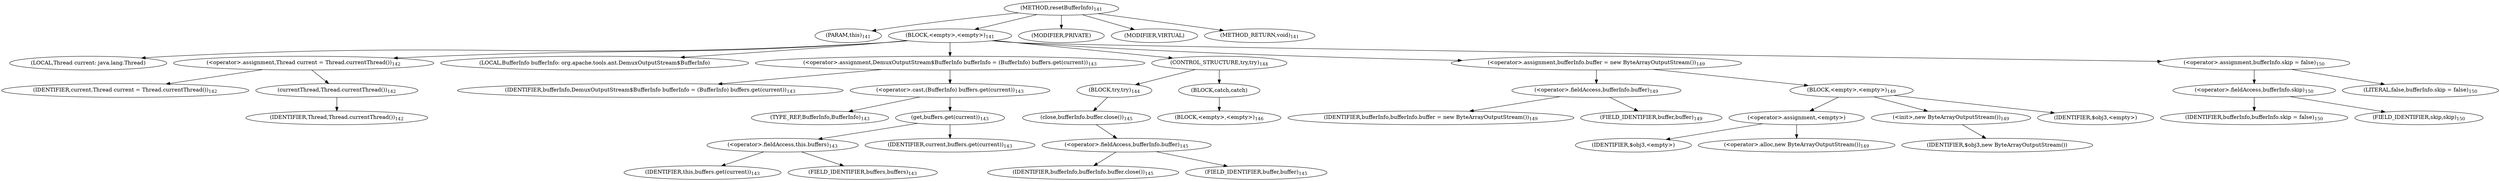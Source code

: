 digraph "resetBufferInfo" {  
"146" [label = <(METHOD,resetBufferInfo)<SUB>141</SUB>> ]
"147" [label = <(PARAM,this)<SUB>141</SUB>> ]
"148" [label = <(BLOCK,&lt;empty&gt;,&lt;empty&gt;)<SUB>141</SUB>> ]
"149" [label = <(LOCAL,Thread current: java.lang.Thread)> ]
"150" [label = <(&lt;operator&gt;.assignment,Thread current = Thread.currentThread())<SUB>142</SUB>> ]
"151" [label = <(IDENTIFIER,current,Thread current = Thread.currentThread())<SUB>142</SUB>> ]
"152" [label = <(currentThread,Thread.currentThread())<SUB>142</SUB>> ]
"153" [label = <(IDENTIFIER,Thread,Thread.currentThread())<SUB>142</SUB>> ]
"154" [label = <(LOCAL,BufferInfo bufferInfo: org.apache.tools.ant.DemuxOutputStream$BufferInfo)> ]
"155" [label = <(&lt;operator&gt;.assignment,DemuxOutputStream$BufferInfo bufferInfo = (BufferInfo) buffers.get(current))<SUB>143</SUB>> ]
"156" [label = <(IDENTIFIER,bufferInfo,DemuxOutputStream$BufferInfo bufferInfo = (BufferInfo) buffers.get(current))<SUB>143</SUB>> ]
"157" [label = <(&lt;operator&gt;.cast,(BufferInfo) buffers.get(current))<SUB>143</SUB>> ]
"158" [label = <(TYPE_REF,BufferInfo,BufferInfo)<SUB>143</SUB>> ]
"159" [label = <(get,buffers.get(current))<SUB>143</SUB>> ]
"160" [label = <(&lt;operator&gt;.fieldAccess,this.buffers)<SUB>143</SUB>> ]
"161" [label = <(IDENTIFIER,this,buffers.get(current))<SUB>143</SUB>> ]
"162" [label = <(FIELD_IDENTIFIER,buffers,buffers)<SUB>143</SUB>> ]
"163" [label = <(IDENTIFIER,current,buffers.get(current))<SUB>143</SUB>> ]
"164" [label = <(CONTROL_STRUCTURE,try,try)<SUB>144</SUB>> ]
"165" [label = <(BLOCK,try,try)<SUB>144</SUB>> ]
"166" [label = <(close,bufferInfo.buffer.close())<SUB>145</SUB>> ]
"167" [label = <(&lt;operator&gt;.fieldAccess,bufferInfo.buffer)<SUB>145</SUB>> ]
"168" [label = <(IDENTIFIER,bufferInfo,bufferInfo.buffer.close())<SUB>145</SUB>> ]
"169" [label = <(FIELD_IDENTIFIER,buffer,buffer)<SUB>145</SUB>> ]
"170" [label = <(BLOCK,catch,catch)> ]
"171" [label = <(BLOCK,&lt;empty&gt;,&lt;empty&gt;)<SUB>146</SUB>> ]
"172" [label = <(&lt;operator&gt;.assignment,bufferInfo.buffer = new ByteArrayOutputStream())<SUB>149</SUB>> ]
"173" [label = <(&lt;operator&gt;.fieldAccess,bufferInfo.buffer)<SUB>149</SUB>> ]
"174" [label = <(IDENTIFIER,bufferInfo,bufferInfo.buffer = new ByteArrayOutputStream())<SUB>149</SUB>> ]
"175" [label = <(FIELD_IDENTIFIER,buffer,buffer)<SUB>149</SUB>> ]
"176" [label = <(BLOCK,&lt;empty&gt;,&lt;empty&gt;)<SUB>149</SUB>> ]
"177" [label = <(&lt;operator&gt;.assignment,&lt;empty&gt;)> ]
"178" [label = <(IDENTIFIER,$obj3,&lt;empty&gt;)> ]
"179" [label = <(&lt;operator&gt;.alloc,new ByteArrayOutputStream())<SUB>149</SUB>> ]
"180" [label = <(&lt;init&gt;,new ByteArrayOutputStream())<SUB>149</SUB>> ]
"181" [label = <(IDENTIFIER,$obj3,new ByteArrayOutputStream())> ]
"182" [label = <(IDENTIFIER,$obj3,&lt;empty&gt;)> ]
"183" [label = <(&lt;operator&gt;.assignment,bufferInfo.skip = false)<SUB>150</SUB>> ]
"184" [label = <(&lt;operator&gt;.fieldAccess,bufferInfo.skip)<SUB>150</SUB>> ]
"185" [label = <(IDENTIFIER,bufferInfo,bufferInfo.skip = false)<SUB>150</SUB>> ]
"186" [label = <(FIELD_IDENTIFIER,skip,skip)<SUB>150</SUB>> ]
"187" [label = <(LITERAL,false,bufferInfo.skip = false)<SUB>150</SUB>> ]
"188" [label = <(MODIFIER,PRIVATE)> ]
"189" [label = <(MODIFIER,VIRTUAL)> ]
"190" [label = <(METHOD_RETURN,void)<SUB>141</SUB>> ]
  "146" -> "147" 
  "146" -> "148" 
  "146" -> "188" 
  "146" -> "189" 
  "146" -> "190" 
  "148" -> "149" 
  "148" -> "150" 
  "148" -> "154" 
  "148" -> "155" 
  "148" -> "164" 
  "148" -> "172" 
  "148" -> "183" 
  "150" -> "151" 
  "150" -> "152" 
  "152" -> "153" 
  "155" -> "156" 
  "155" -> "157" 
  "157" -> "158" 
  "157" -> "159" 
  "159" -> "160" 
  "159" -> "163" 
  "160" -> "161" 
  "160" -> "162" 
  "164" -> "165" 
  "164" -> "170" 
  "165" -> "166" 
  "166" -> "167" 
  "167" -> "168" 
  "167" -> "169" 
  "170" -> "171" 
  "172" -> "173" 
  "172" -> "176" 
  "173" -> "174" 
  "173" -> "175" 
  "176" -> "177" 
  "176" -> "180" 
  "176" -> "182" 
  "177" -> "178" 
  "177" -> "179" 
  "180" -> "181" 
  "183" -> "184" 
  "183" -> "187" 
  "184" -> "185" 
  "184" -> "186" 
}
